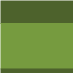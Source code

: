 <?xml version="1.0" encoding="UTF-8"?>
<dia:diagram xmlns:dia="http://www.lysator.liu.se/~alla/dia/">
  <dia:layer name="Fondo" visible="true" active="true">
    <dia:group>
      <dia:group>
        <dia:object type="Standard - Box" version="0" id="O0">
          <dia:attribute name="obj_pos">
            <dia:point val="0.7,0.692"/>
          </dia:attribute>
          <dia:attribute name="obj_bb">
            <dia:rectangle val="0.7,0.692;4.3,1.817"/>
          </dia:attribute>
          <dia:attribute name="elem_corner">
            <dia:point val="0.7,0.692"/>
          </dia:attribute>
          <dia:attribute name="elem_width">
            <dia:real val="3.6"/>
          </dia:attribute>
          <dia:attribute name="elem_height">
            <dia:real val="1.125"/>
          </dia:attribute>
          <dia:attribute name="border_width">
            <dia:real val="0"/>
          </dia:attribute>
          <dia:attribute name="border_color">
            <dia:color val="#4d622c"/>
          </dia:attribute>
          <dia:attribute name="inner_color">
            <dia:color val="#4d622c"/>
          </dia:attribute>
          <dia:attribute name="show_background">
            <dia:boolean val="true"/>
          </dia:attribute>
        </dia:object>
        <dia:object type="Standard - Box" version="0" id="O1">
          <dia:attribute name="obj_pos">
            <dia:point val="0.7,1.817"/>
          </dia:attribute>
          <dia:attribute name="obj_bb">
            <dia:rectangle val="0.7,1.817;4.3,4.091"/>
          </dia:attribute>
          <dia:attribute name="elem_corner">
            <dia:point val="0.7,1.817"/>
          </dia:attribute>
          <dia:attribute name="elem_width">
            <dia:real val="3.6"/>
          </dia:attribute>
          <dia:attribute name="elem_height">
            <dia:real val="2.275"/>
          </dia:attribute>
          <dia:attribute name="border_width">
            <dia:real val="0"/>
          </dia:attribute>
          <dia:attribute name="border_color">
            <dia:color val="#769b3f"/>
          </dia:attribute>
          <dia:attribute name="inner_color">
            <dia:color val="#769b3f"/>
          </dia:attribute>
          <dia:attribute name="show_background">
            <dia:boolean val="true"/>
          </dia:attribute>
        </dia:object>
        <dia:object type="Standard - Box" version="0" id="O2">
          <dia:attribute name="obj_pos">
            <dia:point val="0.7,4.091"/>
          </dia:attribute>
          <dia:attribute name="obj_bb">
            <dia:rectangle val="0.7,4.091;4.3,4.292"/>
          </dia:attribute>
          <dia:attribute name="elem_corner">
            <dia:point val="0.7,4.091"/>
          </dia:attribute>
          <dia:attribute name="elem_width">
            <dia:real val="3.6"/>
          </dia:attribute>
          <dia:attribute name="elem_height">
            <dia:real val="0.2"/>
          </dia:attribute>
          <dia:attribute name="border_width">
            <dia:real val="0"/>
          </dia:attribute>
          <dia:attribute name="border_color">
            <dia:color val="#4d622c"/>
          </dia:attribute>
          <dia:attribute name="inner_color">
            <dia:color val="#4d622c"/>
          </dia:attribute>
          <dia:attribute name="show_background">
            <dia:boolean val="true"/>
          </dia:attribute>
        </dia:object>
      </dia:group>
    </dia:group>
  </dia:layer>
</dia:diagram>
